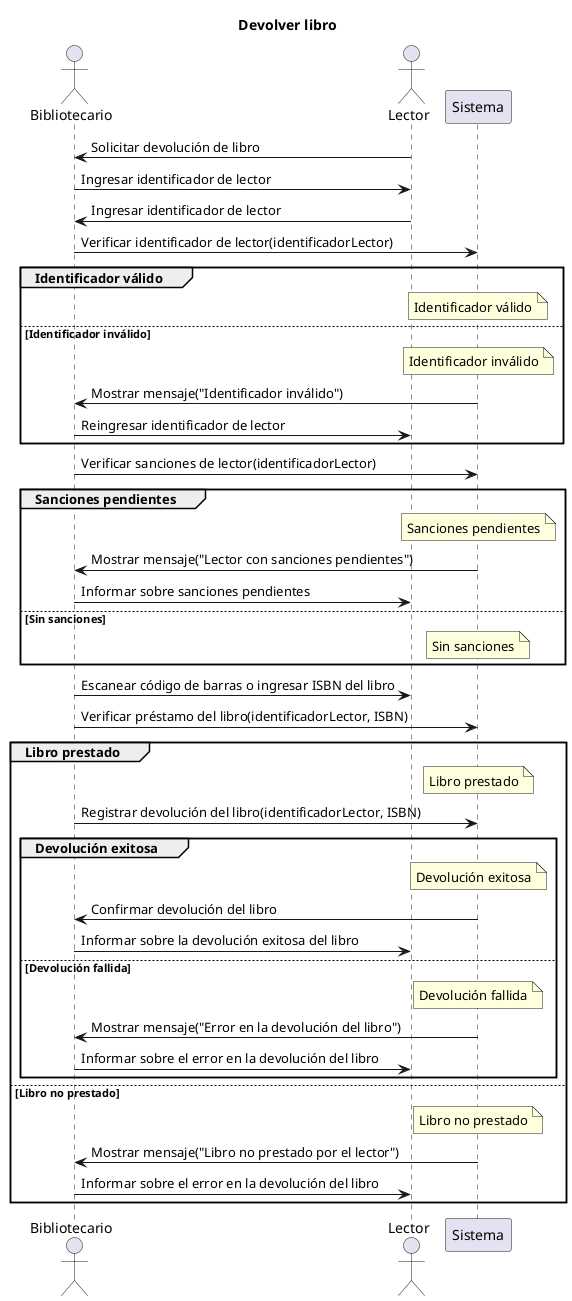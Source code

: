 @startuml
title Devolver libro

actor Bibliotecario
actor Lector
participant Sistema

Lector->Bibliotecario: Solicitar devolución de libro
Bibliotecario->Lector: Ingresar identificador de lector
Lector->Bibliotecario: Ingresar identificador de lector
Bibliotecario->Sistema: Verificar identificador de lector(identificadorLector)
group Identificador válido
    note over Sistema: Identificador válido
else Identificador inválido
    note over Sistema: Identificador inválido
    Sistema->Bibliotecario: Mostrar mensaje("Identificador inválido")
    Bibliotecario->Lector: Reingresar identificador de lector
end

Bibliotecario->Sistema: Verificar sanciones de lector(identificadorLector)
group Sanciones pendientes
    note over Sistema: Sanciones pendientes
    Sistema->Bibliotecario: Mostrar mensaje("Lector con sanciones pendientes")
    Bibliotecario->Lector: Informar sobre sanciones pendientes
else Sin sanciones
    note over Sistema: Sin sanciones
end

Bibliotecario->Lector: Escanear código de barras o ingresar ISBN del libro
Bibliotecario->Sistema: Verificar préstamo del libro(identificadorLector, ISBN)
group Libro prestado
    note over Sistema: Libro prestado
    Bibliotecario->Sistema: Registrar devolución del libro(identificadorLector, ISBN)
    group Devolución exitosa
        note over Sistema: Devolución exitosa
        Sistema->Bibliotecario: Confirmar devolución del libro
        Bibliotecario->Lector: Informar sobre la devolución exitosa del libro
    else Devolución fallida
        note over Sistema: Devolución fallida
        Sistema->Bibliotecario: Mostrar mensaje("Error en la devolución del libro")
        Bibliotecario->Lector: Informar sobre el error en la devolución del libro
    end
else Libro no prestado
    note over Sistema: Libro no prestado
    Sistema->Bibliotecario: Mostrar mensaje("Libro no prestado por el lector")
    Bibliotecario->Lector: Informar sobre el error en la devolución del libro
end
@enduml